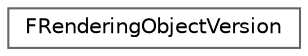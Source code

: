 digraph "Graphical Class Hierarchy"
{
 // INTERACTIVE_SVG=YES
 // LATEX_PDF_SIZE
  bgcolor="transparent";
  edge [fontname=Helvetica,fontsize=10,labelfontname=Helvetica,labelfontsize=10];
  node [fontname=Helvetica,fontsize=10,shape=box,height=0.2,width=0.4];
  rankdir="LR";
  Node0 [id="Node000000",label="FRenderingObjectVersion",height=0.2,width=0.4,color="grey40", fillcolor="white", style="filled",URL="$d7/d4c/structFRenderingObjectVersion.html",tooltip=" "];
}
